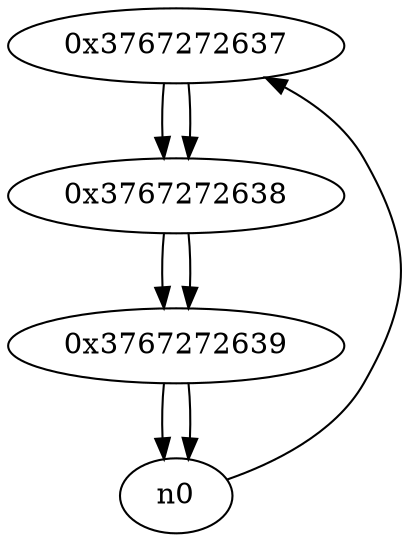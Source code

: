 digraph G{
/* nodes */
  n1 [label="0x3767272637"]
  n2 [label="0x3767272638"]
  n3 [label="0x3767272639"]
/* edges */
n1 -> n2;
n0 -> n1;
n2 -> n3;
n1 -> n2;
n3 -> n0;
n3 -> n0;
n2 -> n3;
}
